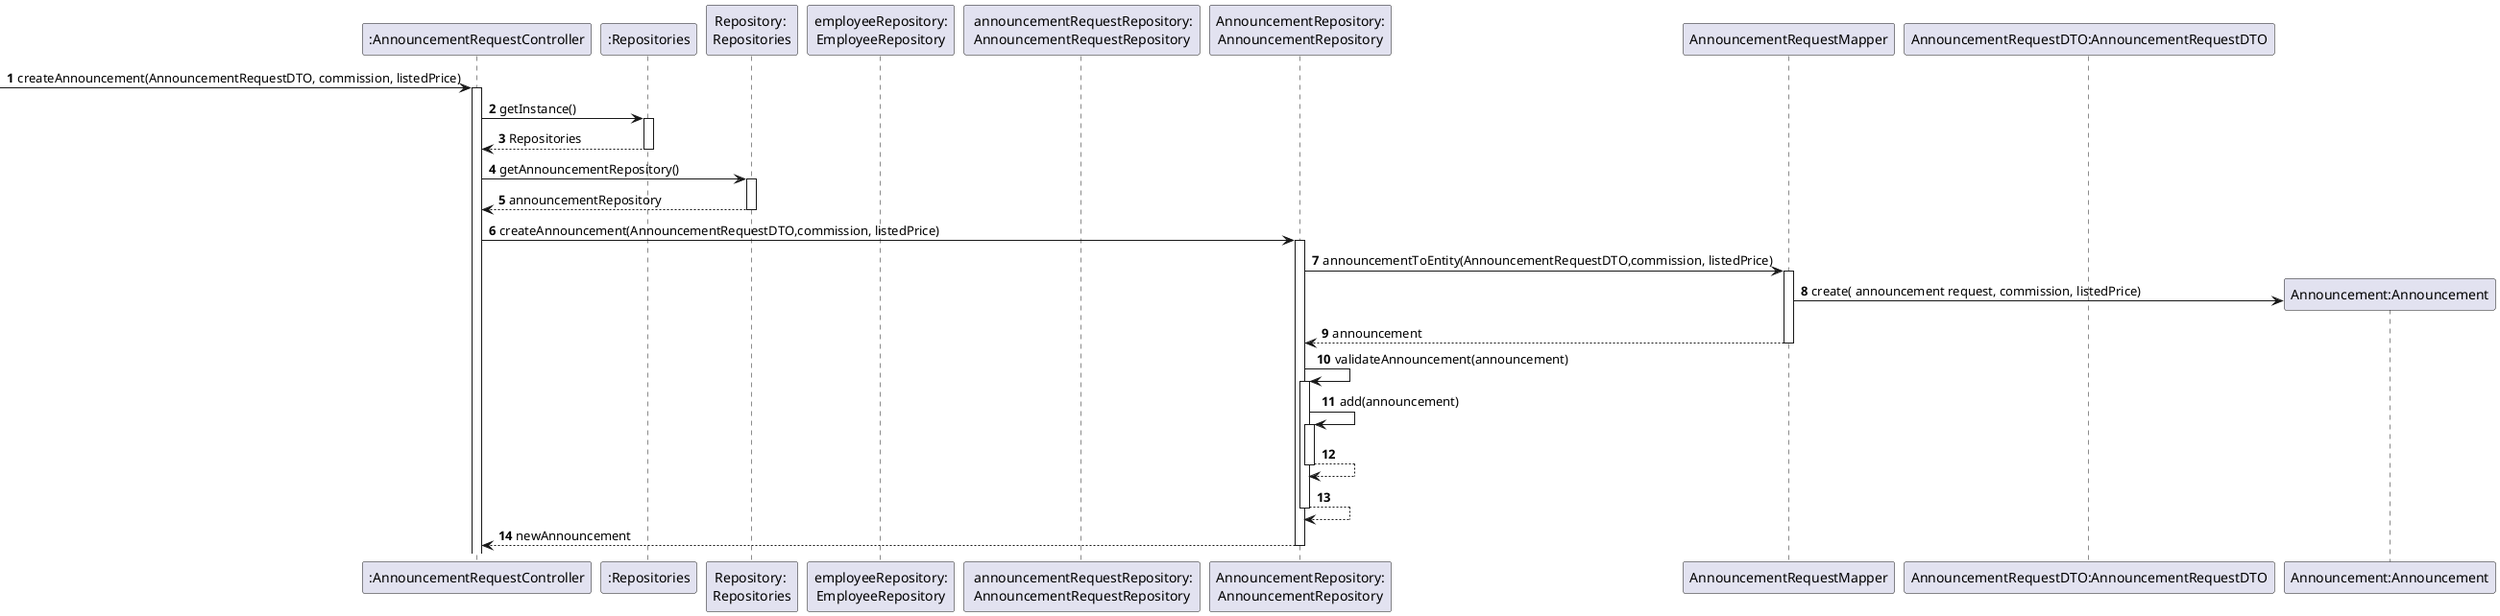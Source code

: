 @startuml
'https://plantuml.com/sequence-diagram

autonumber



participant ":AnnouncementRequestController" as CTRL
participant ":Repositories" as MainRepository
participant "Repository: \nRepositories" as Repository
participant "employeeRepository:\nEmployeeRepository" as ER
participant " announcementRequestRepository:\nAnnouncementRequestRepository" as ARR
participant "AnnouncementRepository:\nAnnouncementRepository" as AnnouncementRepository
participant "AnnouncementRequestMapper" as ARM
participant "AnnouncementRequestDTO:AnnouncementRequestDTO" as ARDTO

participant "Announcement:Announcement" as A



 ->CTRL : createAnnouncement(AnnouncementRequestDTO, commission, listedPrice)
       activate CTRL


       CTRL -> MainRepository : getInstance()
            activate MainRepository

            MainRepository -->CTRL : Repositories
            deactivate MainRepository


       CTRL -> Repository : getAnnouncementRepository()
       activate Repository

       Repository --> CTRL : announcementRepository
       deactivate Repository

       CTRL -> AnnouncementRepository : createAnnouncement(AnnouncementRequestDTO,commission, listedPrice)
       activate AnnouncementRepository



       AnnouncementRepository -> ARM:announcementToEntity(AnnouncementRequestDTO,commission, listedPrice)
       activate ARM












        ARM -> A**: create( announcement request, commission, listedPrice)

        ARM --> AnnouncementRepository: announcement
        deactivate ARM



              AnnouncementRepository -> AnnouncementRepository: validateAnnouncement(announcement)
              activate AnnouncementRepository

              AnnouncementRepository -> AnnouncementRepository: add(announcement)
               activate AnnouncementRepository

               AnnouncementRepository --> AnnouncementRepository
               deactivate AnnouncementRepository


               AnnouncementRepository --> AnnouncementRepository
                              deactivate AnnouncementRepository

       AnnouncementRepository --> CTRL : newAnnouncement
       deactivate AnnouncementRepository



@enduml